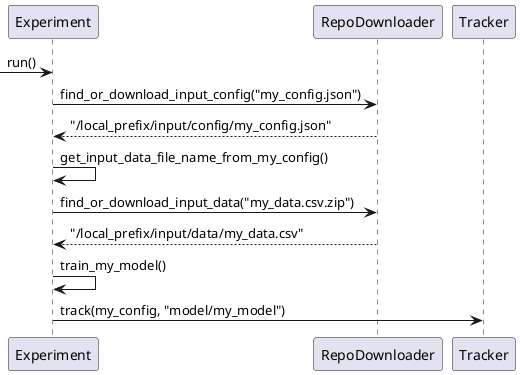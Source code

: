 @startuml
-> Experiment: run()
Experiment -> RepoDownloader: find_or_download_input_config("my_config.json")
Experiment <-- RepoDownloader: "/local_prefix/input/config/my_config.json"

Experiment -> Experiment: get_input_data_file_name_from_my_config()

Experiment -> RepoDownloader: find_or_download_input_data("my_data.csv.zip")
Experiment <-- RepoDownloader: "/local_prefix/input/data/my_data.csv"

Experiment -> Experiment: train_my_model()

Experiment -> Tracker: track(my_config, "model/my_model")

@enduml